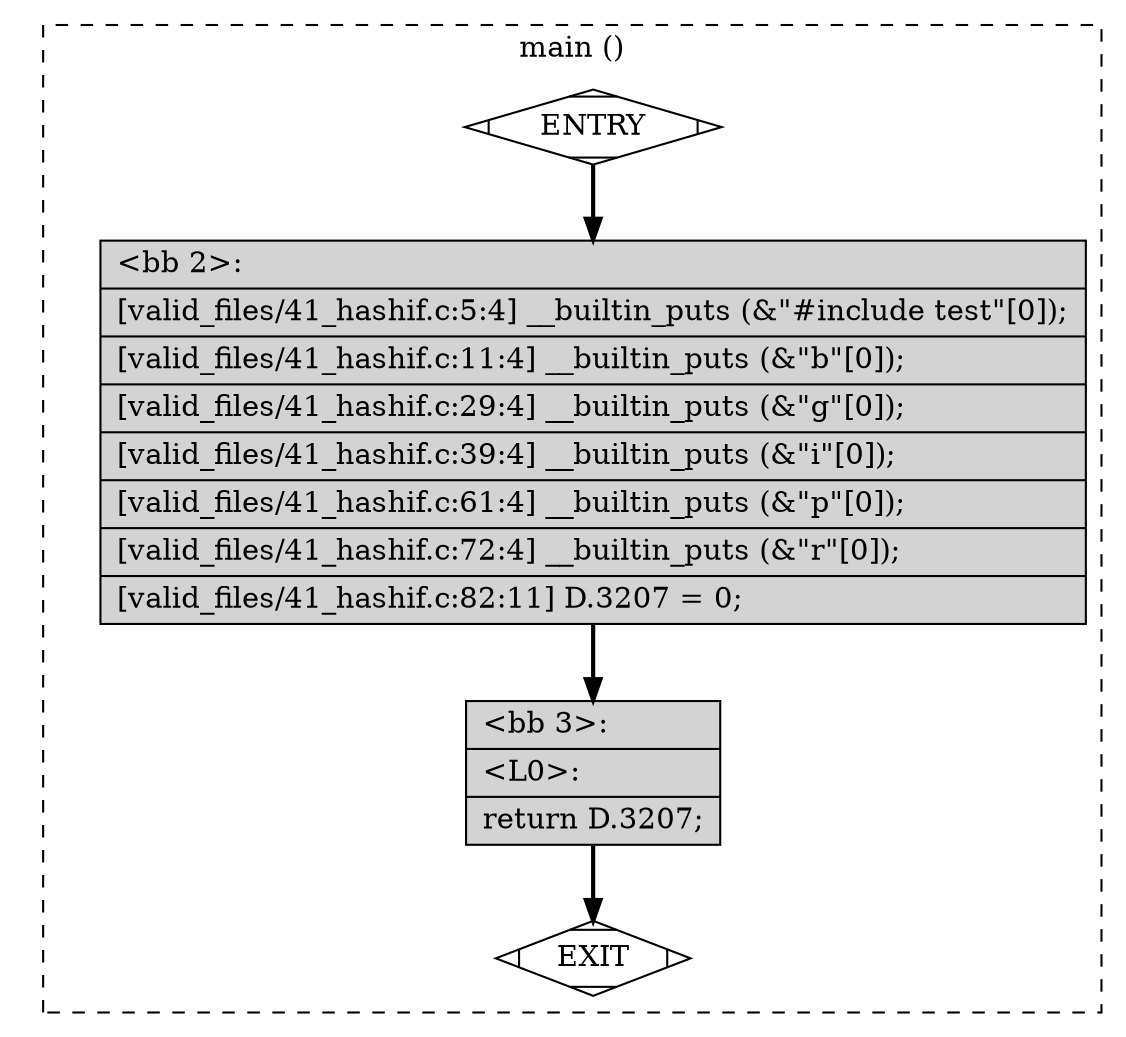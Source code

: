 digraph "a-41_hashif.c.015t.cfg" {
overlap=false;
subgraph "cluster_main" {
	style="dashed";
	color="black";
	label="main ()";
	fn_0_basic_block_0 [shape=Mdiamond,style=filled,fillcolor=white,label="ENTRY"];

	fn_0_basic_block_1 [shape=Mdiamond,style=filled,fillcolor=white,label="EXIT"];

	fn_0_basic_block_2 [shape=record,style=filled,fillcolor=lightgrey,label="{\<bb\ 2\>:\l\
|[valid_files/41_hashif.c:5:4]\ __builtin_puts\ (&\"#include\ test\"[0]);\l\
|[valid_files/41_hashif.c:11:4]\ __builtin_puts\ (&\"b\"[0]);\l\
|[valid_files/41_hashif.c:29:4]\ __builtin_puts\ (&\"g\"[0]);\l\
|[valid_files/41_hashif.c:39:4]\ __builtin_puts\ (&\"i\"[0]);\l\
|[valid_files/41_hashif.c:61:4]\ __builtin_puts\ (&\"p\"[0]);\l\
|[valid_files/41_hashif.c:72:4]\ __builtin_puts\ (&\"r\"[0]);\l\
|[valid_files/41_hashif.c:82:11]\ D.3207\ =\ 0;\l\
}"];

	fn_0_basic_block_3 [shape=record,style=filled,fillcolor=lightgrey,label="{\<bb\ 3\>:\l\
|\<L0\>:\l\
|return\ D.3207;\l\
}"];

	fn_0_basic_block_0:s -> fn_0_basic_block_2:n [style="solid,bold",color=black,weight=100,constraint=true];
	fn_0_basic_block_2:s -> fn_0_basic_block_3:n [style="solid,bold",color=black,weight=100,constraint=true];
	fn_0_basic_block_3:s -> fn_0_basic_block_1:n [style="solid,bold",color=black,weight=10,constraint=true];
	fn_0_basic_block_0:s -> fn_0_basic_block_1:n [style="invis",constraint=true];
}
}
